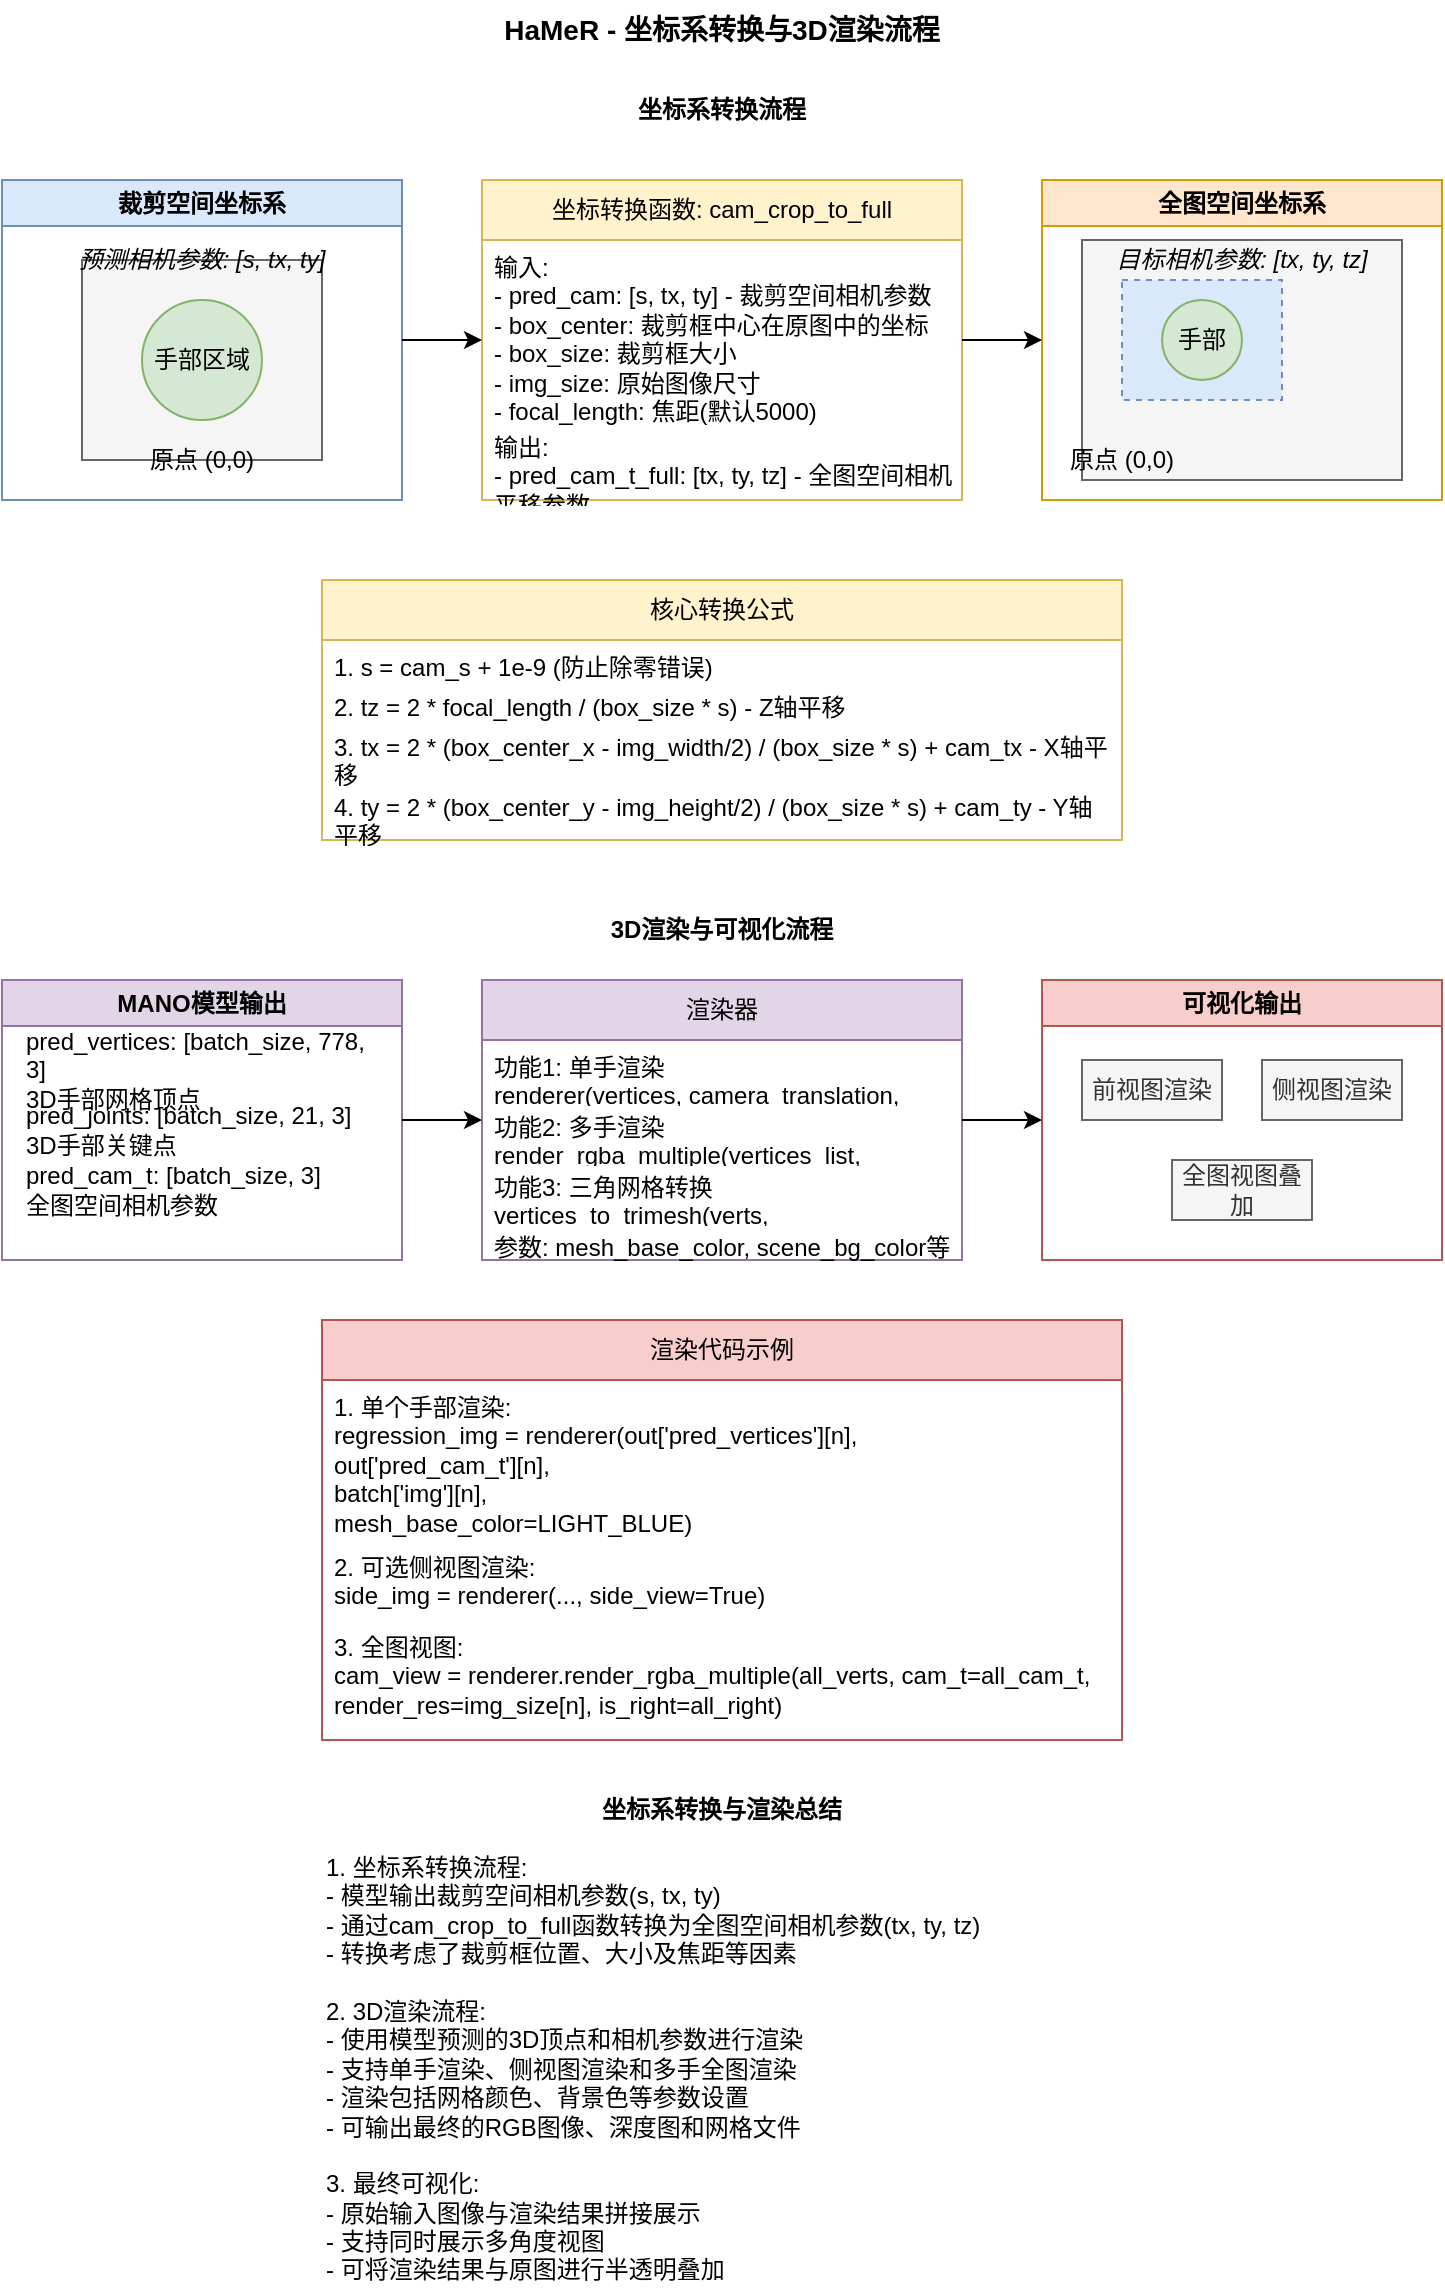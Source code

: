 <mxfile>
    <diagram id="C5RBs43oDa-KdzZeNtuy" name="Page-1">
        <mxGraphModel dx="629" dy="380" grid="1" gridSize="10" guides="1" tooltips="1" connect="1" arrows="1" fold="1" page="1" pageScale="1" pageWidth="827" pageHeight="1169" math="0" shadow="0">
            <root>
                <mxCell id="WIyWlLk6GJQsqaUBKTNV-0"/>
                <mxCell id="WIyWlLk6GJQsqaUBKTNV-1" parent="WIyWlLk6GJQsqaUBKTNV-0"/>
                <mxCell id="P3RjGtai6nAaVAYAQjJ4-19" value="&lt;font style=&quot;font-size: 14px;&quot;&gt;&lt;b&gt;HaMeR - 坐标系转换与3D渲染流程&lt;/b&gt;&lt;/font&gt;" style="text;html=1;strokeColor=none;fillColor=none;align=center;verticalAlign=middle;whiteSpace=wrap;rounded=0;" parent="WIyWlLk6GJQsqaUBKTNV-1" vertex="1">
                    <mxGeometry x="200" y="30" width="400" height="30" as="geometry"/>
                </mxCell>
                <mxCell id="coord-title" value="坐标系转换流程" style="text;html=1;strokeColor=none;fillColor=none;align=center;verticalAlign=middle;whiteSpace=wrap;rounded=0;fontStyle=1" parent="WIyWlLk6GJQsqaUBKTNV-1" vertex="1">
                    <mxGeometry x="250" y="70" width="300" height="30" as="geometry"/>
                </mxCell>
                <mxCell id="crop-space" value="裁剪空间坐标系" style="swimlane;whiteSpace=wrap;html=1;fillColor=#dae8fc;strokeColor=#6c8ebf;" parent="WIyWlLk6GJQsqaUBKTNV-1" vertex="1">
                    <mxGeometry x="40" y="120" width="200" height="160" as="geometry"/>
                </mxCell>
                <mxCell id="crop-image" value="" style="rounded=0;whiteSpace=wrap;html=1;fillColor=#f5f5f5;strokeColor=#666666;fontColor=#333333;" parent="crop-space" vertex="1">
                    <mxGeometry x="40" y="40" width="120" height="100" as="geometry"/>
                </mxCell>
                <mxCell id="crop-hand" value="手部区域" style="ellipse;whiteSpace=wrap;html=1;fillColor=#d5e8d4;strokeColor=#82b366;" parent="crop-space" vertex="1">
                    <mxGeometry x="70" y="60" width="60" height="60" as="geometry"/>
                </mxCell>
                <mxCell id="crop-origin" value="原点 (0,0)" style="text;html=1;strokeColor=none;fillColor=none;align=center;verticalAlign=middle;whiteSpace=wrap;rounded=0;" parent="crop-space" vertex="1">
                    <mxGeometry x="70" y="130" width="60" height="20" as="geometry"/>
                </mxCell>
                <mxCell id="crop-note" value="预测相机参数: [s, tx, ty]" style="text;html=1;strokeColor=none;fillColor=none;align=center;verticalAlign=middle;whiteSpace=wrap;rounded=0;fontStyle=2" parent="crop-space" vertex="1">
                    <mxGeometry x="30" y="30" width="140" height="20" as="geometry"/>
                </mxCell>
                <mxCell id="full-space" value="全图空间坐标系" style="swimlane;whiteSpace=wrap;html=1;fillColor=#ffe6cc;strokeColor=#d79b00;" parent="WIyWlLk6GJQsqaUBKTNV-1" vertex="1">
                    <mxGeometry x="560" y="120" width="200" height="160" as="geometry"/>
                </mxCell>
                <mxCell id="full-image" value="" style="rounded=0;whiteSpace=wrap;html=1;fillColor=#f5f5f5;strokeColor=#666666;fontColor=#333333;" parent="full-space" vertex="1">
                    <mxGeometry x="20" y="30" width="160" height="120" as="geometry"/>
                </mxCell>
                <mxCell id="full-crop" value="" style="rounded=0;whiteSpace=wrap;html=1;fillColor=#dae8fc;strokeColor=#6c8ebf;dashed=1;" parent="full-space" vertex="1">
                    <mxGeometry x="40" y="50" width="80" height="60" as="geometry"/>
                </mxCell>
                <mxCell id="full-hand" value="手部" style="ellipse;whiteSpace=wrap;html=1;fillColor=#d5e8d4;strokeColor=#82b366;" parent="full-space" vertex="1">
                    <mxGeometry x="60" y="60" width="40" height="40" as="geometry"/>
                </mxCell>
                <mxCell id="full-origin" value="原点 (0,0)" style="text;html=1;strokeColor=none;fillColor=none;align=center;verticalAlign=middle;whiteSpace=wrap;rounded=0;" parent="full-space" vertex="1">
                    <mxGeometry x="10" y="130" width="60" height="20" as="geometry"/>
                </mxCell>
                <mxCell id="full-note" value="目标相机参数: [tx, ty, tz]" style="text;html=1;strokeColor=none;fillColor=none;align=center;verticalAlign=middle;whiteSpace=wrap;rounded=0;fontStyle=2" parent="full-space" vertex="1">
                    <mxGeometry x="30" y="30" width="140" height="20" as="geometry"/>
                </mxCell>
                <mxCell id="transform-function" value="坐标转换函数: cam_crop_to_full" style="swimlane;fontStyle=0;childLayout=stackLayout;horizontal=1;startSize=30;horizontalStack=0;resizeParent=1;resizeParentMax=0;resizeLast=0;collapsible=1;marginBottom=0;whiteSpace=wrap;html=1;fillColor=#fff2cc;strokeColor=#d6b656;" parent="WIyWlLk6GJQsqaUBKTNV-1" vertex="1">
                    <mxGeometry x="280" y="120" width="240" height="160" as="geometry"/>
                </mxCell>
                <mxCell id="transform-item1" value="输入:&lt;br&gt;- pred_cam: [s, tx, ty] - 裁剪空间相机参数&lt;br&gt;- box_center: 裁剪框中心在原图中的坐标&lt;br&gt;- box_size: 裁剪框大小&lt;br&gt;- img_size: 原始图像尺寸&lt;br&gt;- focal_length: 焦距(默认5000)" style="text;strokeColor=none;fillColor=none;align=left;verticalAlign=top;spacingLeft=4;spacingRight=4;overflow=hidden;points=[[0,0.5],[1,0.5]];portConstraint=eastwest;whiteSpace=wrap;html=1;" parent="transform-function" vertex="1">
                    <mxGeometry y="30" width="240" height="90" as="geometry"/>
                </mxCell>
                <mxCell id="transform-item2" value="输出:&lt;br&gt;- pred_cam_t_full: [tx, ty, tz] - 全图空间相机平移参数" style="text;strokeColor=none;fillColor=none;align=left;verticalAlign=top;spacingLeft=4;spacingRight=4;overflow=hidden;points=[[0,0.5],[1,0.5]];portConstraint=eastwest;whiteSpace=wrap;html=1;" parent="transform-function" vertex="1">
                    <mxGeometry y="120" width="240" height="40" as="geometry"/>
                </mxCell>
                <mxCell id="transform-formula" value="核心转换公式" style="swimlane;fontStyle=0;childLayout=stackLayout;horizontal=1;startSize=30;horizontalStack=0;resizeParent=1;resizeParentMax=0;resizeLast=0;collapsible=1;marginBottom=0;whiteSpace=wrap;html=1;fillColor=#fff2cc;strokeColor=#d6b656;" parent="WIyWlLk6GJQsqaUBKTNV-1" vertex="1">
                    <mxGeometry x="200" y="320" width="400" height="130" as="geometry"/>
                </mxCell>
                <mxCell id="formula-item1" value="1. s = cam_s + 1e-9 (防止除零错误)" style="text;strokeColor=none;fillColor=none;align=left;verticalAlign=top;spacingLeft=4;spacingRight=4;overflow=hidden;points=[[0,0.5],[1,0.5]];portConstraint=eastwest;whiteSpace=wrap;html=1;" parent="transform-formula" vertex="1">
                    <mxGeometry y="30" width="400" height="20" as="geometry"/>
                </mxCell>
                <mxCell id="formula-item2" value="2. tz = 2 * focal_length / (box_size * s) - Z轴平移" style="text;strokeColor=none;fillColor=none;align=left;verticalAlign=top;spacingLeft=4;spacingRight=4;overflow=hidden;points=[[0,0.5],[1,0.5]];portConstraint=eastwest;whiteSpace=wrap;html=1;" parent="transform-formula" vertex="1">
                    <mxGeometry y="50" width="400" height="20" as="geometry"/>
                </mxCell>
                <mxCell id="formula-item3" value="3. tx = 2 * (box_center_x - img_width/2) / (box_size * s) + cam_tx - X轴平移" style="text;strokeColor=none;fillColor=none;align=left;verticalAlign=top;spacingLeft=4;spacingRight=4;overflow=hidden;points=[[0,0.5],[1,0.5]];portConstraint=eastwest;whiteSpace=wrap;html=1;" parent="transform-formula" vertex="1">
                    <mxGeometry y="70" width="400" height="30" as="geometry"/>
                </mxCell>
                <mxCell id="formula-item4" value="4. ty = 2 * (box_center_y - img_height/2) / (box_size * s) + cam_ty - Y轴平移" style="text;strokeColor=none;fillColor=none;align=left;verticalAlign=top;spacingLeft=4;spacingRight=4;overflow=hidden;points=[[0,0.5],[1,0.5]];portConstraint=eastwest;whiteSpace=wrap;html=1;" parent="transform-formula" vertex="1">
                    <mxGeometry y="100" width="400" height="30" as="geometry"/>
                </mxCell>
                <mxCell id="crop-to-transform" value="" style="endArrow=classic;html=1;rounded=0;exitX=1;exitY=0.5;exitDx=0;exitDy=0;entryX=0;entryY=0.5;entryDx=0;entryDy=0;" parent="WIyWlLk6GJQsqaUBKTNV-1" source="crop-space" target="transform-function" edge="1">
                    <mxGeometry width="50" height="50" relative="1" as="geometry">
                        <mxPoint x="380" y="430" as="sourcePoint"/>
                        <mxPoint x="430" y="380" as="targetPoint"/>
                    </mxGeometry>
                </mxCell>
                <mxCell id="transform-to-full" value="" style="endArrow=classic;html=1;rounded=0;exitX=1;exitY=0.5;exitDx=0;exitDy=0;entryX=0;entryY=0.5;entryDx=0;entryDy=0;" parent="WIyWlLk6GJQsqaUBKTNV-1" source="transform-function" target="full-space" edge="1">
                    <mxGeometry width="50" height="50" relative="1" as="geometry">
                        <mxPoint x="380" y="430" as="sourcePoint"/>
                        <mxPoint x="430" y="380" as="targetPoint"/>
                    </mxGeometry>
                </mxCell>
                <mxCell id="render-title" value="3D渲染与可视化流程" style="text;html=1;strokeColor=none;fillColor=none;align=center;verticalAlign=middle;whiteSpace=wrap;rounded=0;fontStyle=1" parent="WIyWlLk6GJQsqaUBKTNV-1" vertex="1">
                    <mxGeometry x="250" y="480" width="300" height="30" as="geometry"/>
                </mxCell>
                <mxCell id="mano-output" value="MANO模型输出" style="swimlane;whiteSpace=wrap;html=1;fillColor=#e1d5e7;strokeColor=#9673a6;" parent="WIyWlLk6GJQsqaUBKTNV-1" vertex="1">
                    <mxGeometry x="40" y="520" width="200" height="140" as="geometry"/>
                </mxCell>
                <mxCell id="mano-vertices" value="pred_vertices: [batch_size, 778, 3]&lt;br&gt;3D手部网格顶点" style="text;html=1;strokeColor=none;fillColor=none;align=left;verticalAlign=middle;whiteSpace=wrap;rounded=0;" parent="mano-output" vertex="1">
                    <mxGeometry x="10" y="30" width="180" height="30" as="geometry"/>
                </mxCell>
                <mxCell id="mano-joints" value="pred_joints: [batch_size, 21, 3]&lt;br&gt;3D手部关键点" style="text;html=1;strokeColor=none;fillColor=none;align=left;verticalAlign=middle;whiteSpace=wrap;rounded=0;" parent="mano-output" vertex="1">
                    <mxGeometry x="10" y="60" width="180" height="30" as="geometry"/>
                </mxCell>
                <mxCell id="mano-cam" value="pred_cam_t: [batch_size, 3]&lt;br&gt;全图空间相机参数" style="text;html=1;strokeColor=none;fillColor=none;align=left;verticalAlign=middle;whiteSpace=wrap;rounded=0;" parent="mano-output" vertex="1">
                    <mxGeometry x="10" y="90" width="180" height="30" as="geometry"/>
                </mxCell>
                <mxCell id="renderer-block" value="渲染器" style="swimlane;fontStyle=0;childLayout=stackLayout;horizontal=1;startSize=30;horizontalStack=0;resizeParent=1;resizeParentMax=0;resizeLast=0;collapsible=1;marginBottom=0;whiteSpace=wrap;html=1;fillColor=#e1d5e7;strokeColor=#9673a6;" parent="WIyWlLk6GJQsqaUBKTNV-1" vertex="1">
                    <mxGeometry x="280" y="520" width="240" height="140" as="geometry"/>
                </mxCell>
                <mxCell id="renderer-item1" value="功能1: 单手渲染&lt;br&gt;renderer(vertices, camera_translation, image)" style="text;strokeColor=none;fillColor=none;align=left;verticalAlign=top;spacingLeft=4;spacingRight=4;overflow=hidden;points=[[0,0.5],[1,0.5]];portConstraint=eastwest;whiteSpace=wrap;html=1;" parent="renderer-block" vertex="1">
                    <mxGeometry y="30" width="240" height="30" as="geometry"/>
                </mxCell>
                <mxCell id="renderer-item2" value="功能2: 多手渲染&lt;br&gt;render_rgba_multiple(vertices_list, cam_t_list)" style="text;strokeColor=none;fillColor=none;align=left;verticalAlign=top;spacingLeft=4;spacingRight=4;overflow=hidden;points=[[0,0.5],[1,0.5]];portConstraint=eastwest;whiteSpace=wrap;html=1;" parent="renderer-block" vertex="1">
                    <mxGeometry y="60" width="240" height="30" as="geometry"/>
                </mxCell>
                <mxCell id="renderer-item3" value="功能3: 三角网格转换&lt;br&gt;vertices_to_trimesh(verts, camera_translation)" style="text;strokeColor=none;fillColor=none;align=left;verticalAlign=top;spacingLeft=4;spacingRight=4;overflow=hidden;points=[[0,0.5],[1,0.5]];portConstraint=eastwest;whiteSpace=wrap;html=1;" parent="renderer-block" vertex="1">
                    <mxGeometry y="90" width="240" height="30" as="geometry"/>
                </mxCell>
                <mxCell id="renderer-item4" value="参数: mesh_base_color, scene_bg_color等" style="text;strokeColor=none;fillColor=none;align=left;verticalAlign=top;spacingLeft=4;spacingRight=4;overflow=hidden;points=[[0,0.5],[1,0.5]];portConstraint=eastwest;whiteSpace=wrap;html=1;" parent="renderer-block" vertex="1">
                    <mxGeometry y="120" width="240" height="20" as="geometry"/>
                </mxCell>
                <mxCell id="render-output" value="可视化输出" style="swimlane;whiteSpace=wrap;html=1;fillColor=#f8cecc;strokeColor=#b85450;" parent="WIyWlLk6GJQsqaUBKTNV-1" vertex="1">
                    <mxGeometry x="560" y="520" width="200" height="140" as="geometry"/>
                </mxCell>
                <mxCell id="output-1" value="前视图渲染" style="rounded=0;whiteSpace=wrap;html=1;fillColor=#f5f5f5;strokeColor=#666666;fontColor=#333333;" parent="render-output" vertex="1">
                    <mxGeometry x="20" y="40" width="70" height="30" as="geometry"/>
                </mxCell>
                <mxCell id="output-2" value="侧视图渲染" style="rounded=0;whiteSpace=wrap;html=1;fillColor=#f5f5f5;strokeColor=#666666;fontColor=#333333;" parent="render-output" vertex="1">
                    <mxGeometry x="110" y="40" width="70" height="30" as="geometry"/>
                </mxCell>
                <mxCell id="output-3" value="全图视图叠加" style="rounded=0;whiteSpace=wrap;html=1;fillColor=#f5f5f5;strokeColor=#666666;fontColor=#333333;" parent="render-output" vertex="1">
                    <mxGeometry x="65" y="90" width="70" height="30" as="geometry"/>
                </mxCell>
                <mxCell id="mano-to-renderer" value="" style="endArrow=classic;html=1;rounded=0;exitX=1;exitY=0.5;exitDx=0;exitDy=0;entryX=0;entryY=0.5;entryDx=0;entryDy=0;" parent="WIyWlLk6GJQsqaUBKTNV-1" source="mano-output" target="renderer-block" edge="1">
                    <mxGeometry width="50" height="50" relative="1" as="geometry">
                        <mxPoint x="380" y="630" as="sourcePoint"/>
                        <mxPoint x="430" y="580" as="targetPoint"/>
                    </mxGeometry>
                </mxCell>
                <mxCell id="renderer-to-output" value="" style="endArrow=classic;html=1;rounded=0;exitX=1;exitY=0.5;exitDx=0;exitDy=0;entryX=0;entryY=0.5;entryDx=0;entryDy=0;" parent="WIyWlLk6GJQsqaUBKTNV-1" source="renderer-block" target="render-output" edge="1">
                    <mxGeometry width="50" height="50" relative="1" as="geometry">
                        <mxPoint x="380" y="630" as="sourcePoint"/>
                        <mxPoint x="430" y="580" as="targetPoint"/>
                    </mxGeometry>
                </mxCell>
                <mxCell id="render-code" value="渲染代码示例" style="swimlane;fontStyle=0;childLayout=stackLayout;horizontal=1;startSize=30;horizontalStack=0;resizeParent=1;resizeParentMax=0;resizeLast=0;collapsible=1;marginBottom=0;whiteSpace=wrap;html=1;fillColor=#f8cecc;strokeColor=#b85450;" parent="WIyWlLk6GJQsqaUBKTNV-1" vertex="1">
                    <mxGeometry x="200" y="690" width="400" height="210" as="geometry"/>
                </mxCell>
                <mxCell id="code-item1" value="1. 单个手部渲染:&lt;br&gt;regression_img = renderer(out[&#39;pred_vertices&#39;][n],&lt;br&gt;                              out[&#39;pred_cam_t&#39;][n],&lt;br&gt;                              batch[&#39;img&#39;][n],&lt;br&gt;                              mesh_base_color=LIGHT_BLUE)" style="text;strokeColor=none;fillColor=none;align=left;verticalAlign=top;spacingLeft=4;spacingRight=4;overflow=hidden;points=[[0,0.5],[1,0.5]];portConstraint=eastwest;whiteSpace=wrap;html=1;" parent="render-code" vertex="1">
                    <mxGeometry y="30" width="400" height="80" as="geometry"/>
                </mxCell>
                <mxCell id="code-item2" value="2. 可选侧视图渲染:&lt;br&gt;side_img = renderer(..., side_view=True)" style="text;strokeColor=none;fillColor=none;align=left;verticalAlign=top;spacingLeft=4;spacingRight=4;overflow=hidden;points=[[0,0.5],[1,0.5]];portConstraint=eastwest;whiteSpace=wrap;html=1;" parent="render-code" vertex="1">
                    <mxGeometry y="110" width="400" height="40" as="geometry"/>
                </mxCell>
                <mxCell id="code-item3" value="3. 全图视图:&lt;br&gt;cam_view = renderer.render_rgba_multiple(all_verts, cam_t=all_cam_t, render_res=img_size[n], is_right=all_right)" style="text;strokeColor=none;fillColor=none;align=left;verticalAlign=top;spacingLeft=4;spacingRight=4;overflow=hidden;points=[[0,0.5],[1,0.5]];portConstraint=eastwest;whiteSpace=wrap;html=1;" parent="render-code" vertex="1">
                    <mxGeometry y="150" width="400" height="60" as="geometry"/>
                </mxCell>
                <mxCell id="summary-title" value="坐标系转换与渲染总结" style="text;html=1;strokeColor=none;fillColor=none;align=center;verticalAlign=middle;whiteSpace=wrap;rounded=0;fontStyle=1" parent="WIyWlLk6GJQsqaUBKTNV-1" vertex="1">
                    <mxGeometry x="250" y="920" width="300" height="30" as="geometry"/>
                </mxCell>
                <mxCell id="summary-text" value="1. 坐标系转换流程:&lt;br&gt;   - 模型输出裁剪空间相机参数(s, tx, ty)&lt;br&gt;   - 通过cam_crop_to_full函数转换为全图空间相机参数(tx, ty, tz)&lt;br&gt;   - 转换考虑了裁剪框位置、大小及焦距等因素&lt;br&gt;&lt;br&gt;2. 3D渲染流程:&lt;br&gt;   - 使用模型预测的3D顶点和相机参数进行渲染&lt;br&gt;   - 支持单手渲染、侧视图渲染和多手全图渲染&lt;br&gt;   - 渲染包括网格颜色、背景色等参数设置&lt;br&gt;   - 可输出最终的RGB图像、深度图和网格文件&lt;br&gt;&lt;br&gt;3. 最终可视化:&lt;br&gt;   - 原始输入图像与渲染结果拼接展示&lt;br&gt;   - 支持同时展示多角度视图&lt;br&gt;   - 可将渲染结果与原图进行半透明叠加" style="text;html=1;strokeColor=none;fillColor=none;align=left;verticalAlign=top;whiteSpace=wrap;rounded=0;" parent="WIyWlLk6GJQsqaUBKTNV-1" vertex="1">
                    <mxGeometry x="200" y="950" width="400" height="200" as="geometry"/>
                </mxCell>
            </root>
        </mxGraphModel>
    </diagram>
</mxfile>